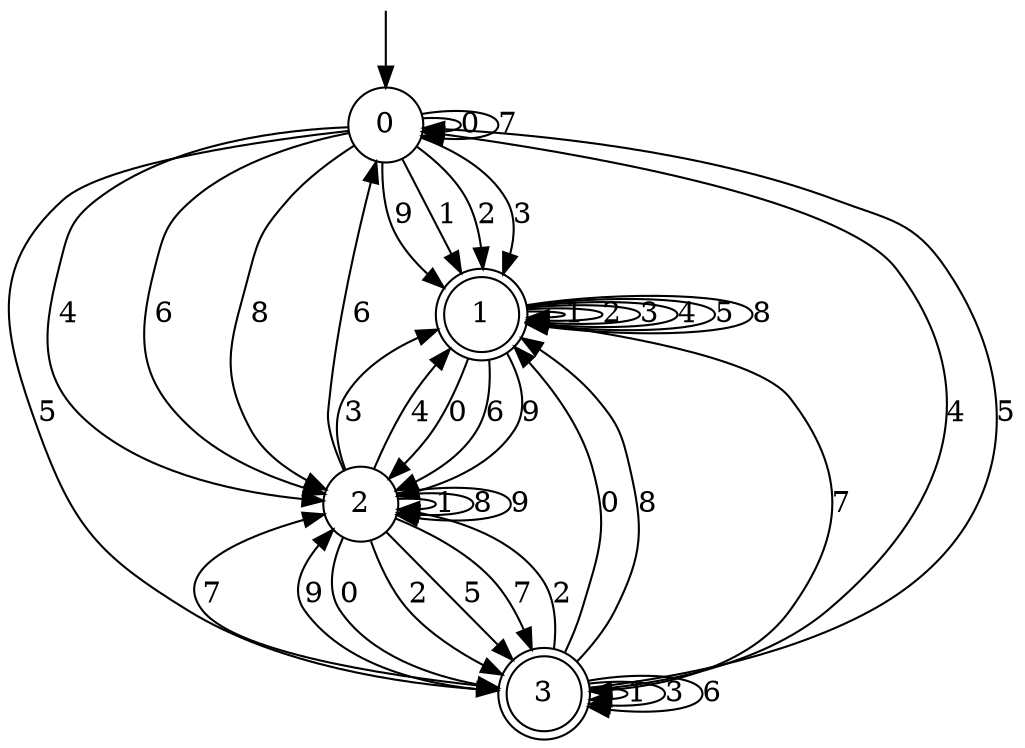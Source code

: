 digraph g {

	s0 [shape="circle" label="0"];
	s1 [shape="doublecircle" label="1"];
	s2 [shape="circle" label="2"];
	s3 [shape="doublecircle" label="3"];
	s0 -> s0 [label="0"];
	s0 -> s1 [label="1"];
	s0 -> s1 [label="2"];
	s0 -> s1 [label="3"];
	s0 -> s2 [label="4"];
	s0 -> s3 [label="5"];
	s0 -> s2 [label="6"];
	s0 -> s0 [label="7"];
	s0 -> s2 [label="8"];
	s0 -> s1 [label="9"];
	s1 -> s2 [label="0"];
	s1 -> s1 [label="1"];
	s1 -> s1 [label="2"];
	s1 -> s1 [label="3"];
	s1 -> s1 [label="4"];
	s1 -> s1 [label="5"];
	s1 -> s2 [label="6"];
	s1 -> s3 [label="7"];
	s1 -> s1 [label="8"];
	s1 -> s2 [label="9"];
	s2 -> s3 [label="0"];
	s2 -> s2 [label="1"];
	s2 -> s3 [label="2"];
	s2 -> s1 [label="3"];
	s2 -> s1 [label="4"];
	s2 -> s3 [label="5"];
	s2 -> s0 [label="6"];
	s2 -> s3 [label="7"];
	s2 -> s2 [label="8"];
	s2 -> s2 [label="9"];
	s3 -> s1 [label="0"];
	s3 -> s3 [label="1"];
	s3 -> s2 [label="2"];
	s3 -> s3 [label="3"];
	s3 -> s0 [label="4"];
	s3 -> s0 [label="5"];
	s3 -> s3 [label="6"];
	s3 -> s2 [label="7"];
	s3 -> s1 [label="8"];
	s3 -> s2 [label="9"];

__start0 [label="" shape="none" width="0" height="0"];
__start0 -> s0;

}
